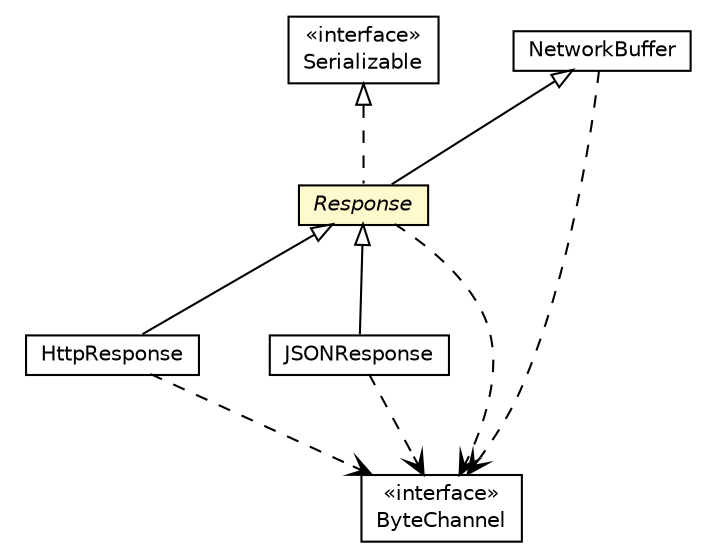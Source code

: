 #!/usr/local/bin/dot
#
# Class diagram 
# Generated by UMLGraph version R5_6-24-gf6e263 (http://www.umlgraph.org/)
#

digraph G {
	edge [fontname="Helvetica",fontsize=10,labelfontname="Helvetica",labelfontsize=10];
	node [fontname="Helvetica",fontsize=10,shape=plaintext];
	nodesep=0.25;
	ranksep=0.5;
	// babble.net.Response
	c1320 [label=<<table title="babble.net.Response" border="0" cellborder="1" cellspacing="0" cellpadding="2" port="p" bgcolor="lemonChiffon" href="./Response.html">
		<tr><td><table border="0" cellspacing="0" cellpadding="1">
<tr><td align="center" balign="center"><font face="Helvetica-Oblique"> Response </font></td></tr>
		</table></td></tr>
		</table>>, URL="./Response.html", fontname="Helvetica", fontcolor="black", fontsize=10.0];
	// babble.net.NetworkBuffer
	c1325 [label=<<table title="babble.net.NetworkBuffer" border="0" cellborder="1" cellspacing="0" cellpadding="2" port="p" href="./NetworkBuffer.html">
		<tr><td><table border="0" cellspacing="0" cellpadding="1">
<tr><td align="center" balign="center"> NetworkBuffer </td></tr>
		</table></td></tr>
		</table>>, URL="./NetworkBuffer.html", fontname="Helvetica", fontcolor="black", fontsize=10.0];
	// babble.net.http.HttpResponse
	c1330 [label=<<table title="babble.net.http.HttpResponse" border="0" cellborder="1" cellspacing="0" cellpadding="2" port="p" href="./http/HttpResponse.html">
		<tr><td><table border="0" cellspacing="0" cellpadding="1">
<tr><td align="center" balign="center"> HttpResponse </td></tr>
		</table></td></tr>
		</table>>, URL="./http/HttpResponse.html", fontname="Helvetica", fontcolor="black", fontsize=10.0];
	// babble.net.json.JSONResponse
	c1342 [label=<<table title="babble.net.json.JSONResponse" border="0" cellborder="1" cellspacing="0" cellpadding="2" port="p" href="./json/JSONResponse.html">
		<tr><td><table border="0" cellspacing="0" cellpadding="1">
<tr><td align="center" balign="center"> JSONResponse </td></tr>
		</table></td></tr>
		</table>>, URL="./json/JSONResponse.html", fontname="Helvetica", fontcolor="black", fontsize=10.0];
	//babble.net.Response extends babble.net.NetworkBuffer
	c1325:p -> c1320:p [dir=back,arrowtail=empty];
	//babble.net.Response implements java.io.Serializable
	c1349:p -> c1320:p [dir=back,arrowtail=empty,style=dashed];
	//babble.net.http.HttpResponse extends babble.net.Response
	c1320:p -> c1330:p [dir=back,arrowtail=empty];
	//babble.net.json.JSONResponse extends babble.net.Response
	c1320:p -> c1342:p [dir=back,arrowtail=empty];
	// babble.net.Response DEPEND java.nio.channels.ByteChannel
	c1320:p -> c1350:p [taillabel="", label="", headlabel="", fontname="Helvetica", fontcolor="black", fontsize=10.0, color="black", arrowhead=open, style=dashed];
	// babble.net.NetworkBuffer DEPEND java.nio.channels.ByteChannel
	c1325:p -> c1350:p [taillabel="", label="", headlabel="", fontname="Helvetica", fontcolor="black", fontsize=10.0, color="black", arrowhead=open, style=dashed];
	// babble.net.http.HttpResponse DEPEND java.nio.channels.ByteChannel
	c1330:p -> c1350:p [taillabel="", label="", headlabel="", fontname="Helvetica", fontcolor="black", fontsize=10.0, color="black", arrowhead=open, style=dashed];
	// babble.net.json.JSONResponse DEPEND java.nio.channels.ByteChannel
	c1342:p -> c1350:p [taillabel="", label="", headlabel="", fontname="Helvetica", fontcolor="black", fontsize=10.0, color="black", arrowhead=open, style=dashed];
	// java.nio.channels.ByteChannel
	c1350 [label=<<table title="java.nio.channels.ByteChannel" border="0" cellborder="1" cellspacing="0" cellpadding="2" port="p" href="http://java.sun.com/j2se/1.4.2/docs/api/java/nio/channels/ByteChannel.html">
		<tr><td><table border="0" cellspacing="0" cellpadding="1">
<tr><td align="center" balign="center"> &#171;interface&#187; </td></tr>
<tr><td align="center" balign="center"> ByteChannel </td></tr>
		</table></td></tr>
		</table>>, URL="http://java.sun.com/j2se/1.4.2/docs/api/java/nio/channels/ByteChannel.html", fontname="Helvetica", fontcolor="black", fontsize=10.0];
	// java.io.Serializable
	c1349 [label=<<table title="java.io.Serializable" border="0" cellborder="1" cellspacing="0" cellpadding="2" port="p" href="http://java.sun.com/j2se/1.4.2/docs/api/java/io/Serializable.html">
		<tr><td><table border="0" cellspacing="0" cellpadding="1">
<tr><td align="center" balign="center"> &#171;interface&#187; </td></tr>
<tr><td align="center" balign="center"> Serializable </td></tr>
		</table></td></tr>
		</table>>, URL="http://java.sun.com/j2se/1.4.2/docs/api/java/io/Serializable.html", fontname="Helvetica", fontcolor="black", fontsize=10.0];
}

